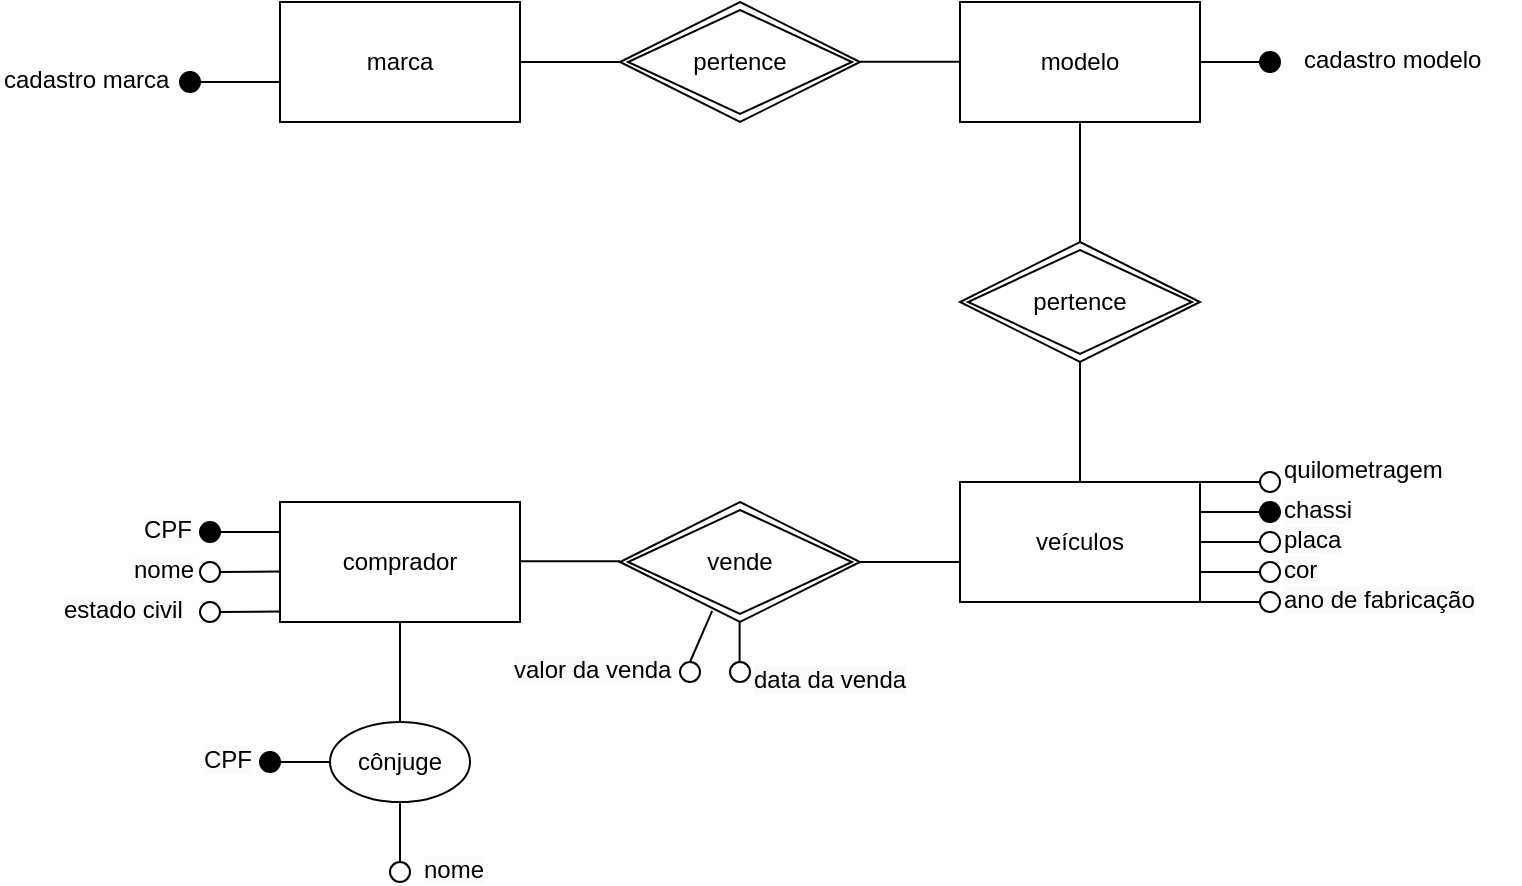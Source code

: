 <mxfile version="21.2.1" type="github" pages="3">
  <diagram name="exercício 1" id="PbUHw5uf5hIeHMgpwFgf">
    <mxGraphModel dx="1009" dy="573" grid="1" gridSize="10" guides="1" tooltips="1" connect="1" arrows="1" fold="1" page="1" pageScale="1" pageWidth="827" pageHeight="1169" math="0" shadow="0">
      <root>
        <mxCell id="0" />
        <mxCell id="1" parent="0" />
        <mxCell id="KCNv2LSort8fkqwQyA7e-2" value="marca" style="rounded=0;whiteSpace=wrap;html=1;" parent="1" vertex="1">
          <mxGeometry x="200" y="40" width="120" height="60" as="geometry" />
        </mxCell>
        <mxCell id="KCNv2LSort8fkqwQyA7e-5" value="" style="endArrow=none;html=1;rounded=0;" parent="1" edge="1">
          <mxGeometry width="50" height="50" relative="1" as="geometry">
            <mxPoint x="320" y="70" as="sourcePoint" />
            <mxPoint x="370" y="70" as="targetPoint" />
            <Array as="points" />
          </mxGeometry>
        </mxCell>
        <mxCell id="KCNv2LSort8fkqwQyA7e-6" value="pertence" style="shape=rhombus;double=1;perimeter=rhombusPerimeter;whiteSpace=wrap;html=1;align=center;" parent="1" vertex="1">
          <mxGeometry x="370" y="40" width="120" height="60" as="geometry" />
        </mxCell>
        <mxCell id="KCNv2LSort8fkqwQyA7e-7" value="" style="endArrow=none;html=1;rounded=0;" parent="1" edge="1">
          <mxGeometry width="50" height="50" relative="1" as="geometry">
            <mxPoint x="490" y="69.83" as="sourcePoint" />
            <mxPoint x="540" y="69.83" as="targetPoint" />
            <Array as="points" />
          </mxGeometry>
        </mxCell>
        <mxCell id="KCNv2LSort8fkqwQyA7e-8" value="modelo" style="rounded=0;whiteSpace=wrap;html=1;" parent="1" vertex="1">
          <mxGeometry x="540" y="40" width="120" height="60" as="geometry" />
        </mxCell>
        <mxCell id="KCNv2LSort8fkqwQyA7e-9" value="" style="endArrow=none;html=1;rounded=0;entryX=0.5;entryY=1;entryDx=0;entryDy=0;" parent="1" target="KCNv2LSort8fkqwQyA7e-8" edge="1">
          <mxGeometry width="50" height="50" relative="1" as="geometry">
            <mxPoint x="600" y="160" as="sourcePoint" />
            <mxPoint x="470" y="110" as="targetPoint" />
            <Array as="points" />
          </mxGeometry>
        </mxCell>
        <mxCell id="KCNv2LSort8fkqwQyA7e-13" value="veículos" style="rounded=0;whiteSpace=wrap;html=1;" parent="1" vertex="1">
          <mxGeometry x="540" y="280" width="120" height="60" as="geometry" />
        </mxCell>
        <mxCell id="KCNv2LSort8fkqwQyA7e-14" value="pertence" style="shape=rhombus;double=1;perimeter=rhombusPerimeter;whiteSpace=wrap;html=1;align=center;" parent="1" vertex="1">
          <mxGeometry x="540" y="160" width="120" height="60" as="geometry" />
        </mxCell>
        <mxCell id="KCNv2LSort8fkqwQyA7e-15" value="" style="endArrow=none;html=1;rounded=0;exitX=0.5;exitY=1;exitDx=0;exitDy=0;" parent="1" source="KCNv2LSort8fkqwQyA7e-14" edge="1">
          <mxGeometry width="50" height="50" relative="1" as="geometry">
            <mxPoint x="605" y="270" as="sourcePoint" />
            <mxPoint x="600" y="280" as="targetPoint" />
            <Array as="points">
              <mxPoint x="600" y="240" />
            </Array>
          </mxGeometry>
        </mxCell>
        <mxCell id="KCNv2LSort8fkqwQyA7e-16" value="quilometragem" style="text;whiteSpace=wrap;html=1;" parent="1" vertex="1">
          <mxGeometry x="700" y="260" width="86" height="20" as="geometry" />
        </mxCell>
        <mxCell id="KCNv2LSort8fkqwQyA7e-18" value="" style="endArrow=none;html=1;rounded=0;entryX=1;entryY=0.5;entryDx=0;entryDy=0;exitX=0;exitY=0.5;exitDx=0;exitDy=0;" parent="1" source="KCNv2LSort8fkqwQyA7e-20" target="KCNv2LSort8fkqwQyA7e-13" edge="1">
          <mxGeometry width="50" height="50" relative="1" as="geometry">
            <mxPoint x="690" y="320" as="sourcePoint" />
            <mxPoint x="700" y="350" as="targetPoint" />
            <Array as="points">
              <mxPoint x="680" y="310" />
            </Array>
          </mxGeometry>
        </mxCell>
        <mxCell id="KCNv2LSort8fkqwQyA7e-20" value="" style="ellipse;whiteSpace=wrap;html=1;aspect=fixed;" parent="1" vertex="1">
          <mxGeometry x="690" y="305" width="10" height="10" as="geometry" />
        </mxCell>
        <mxCell id="KCNv2LSort8fkqwQyA7e-21" value="" style="ellipse;whiteSpace=wrap;html=1;aspect=fixed;" parent="1" vertex="1">
          <mxGeometry x="690" y="320" width="10" height="10" as="geometry" />
        </mxCell>
        <mxCell id="KCNv2LSort8fkqwQyA7e-22" value="" style="endArrow=none;html=1;rounded=0;entryX=1;entryY=0.75;entryDx=0;entryDy=0;exitX=0;exitY=0.5;exitDx=0;exitDy=0;" parent="1" source="KCNv2LSort8fkqwQyA7e-21" target="KCNv2LSort8fkqwQyA7e-13" edge="1">
          <mxGeometry width="50" height="50" relative="1" as="geometry">
            <mxPoint x="700" y="325" as="sourcePoint" />
            <mxPoint x="670" y="320" as="targetPoint" />
            <Array as="points">
              <mxPoint x="690" y="325" />
              <mxPoint x="680" y="325" />
            </Array>
          </mxGeometry>
        </mxCell>
        <mxCell id="KCNv2LSort8fkqwQyA7e-23" value="" style="ellipse;whiteSpace=wrap;html=1;aspect=fixed;labelBackgroundColor=#000000;fillColor=#000000;" parent="1" vertex="1">
          <mxGeometry x="690" y="290" width="10" height="10" as="geometry" />
        </mxCell>
        <mxCell id="KCNv2LSort8fkqwQyA7e-24" value="" style="endArrow=none;html=1;rounded=0;entryX=1;entryY=0.75;entryDx=0;entryDy=0;exitX=0;exitY=0.5;exitDx=0;exitDy=0;" parent="1" source="KCNv2LSort8fkqwQyA7e-23" edge="1">
          <mxGeometry width="50" height="50" relative="1" as="geometry">
            <mxPoint x="700" y="295" as="sourcePoint" />
            <mxPoint x="660" y="295" as="targetPoint" />
            <Array as="points">
              <mxPoint x="690" y="295" />
              <mxPoint x="680" y="295" />
            </Array>
          </mxGeometry>
        </mxCell>
        <mxCell id="KCNv2LSort8fkqwQyA7e-25" value="&lt;span style=&quot;color: rgb(0, 0, 0); font-family: Helvetica; font-size: 12px; font-style: normal; font-variant-ligatures: normal; font-variant-caps: normal; font-weight: 400; letter-spacing: normal; orphans: 2; text-align: left; text-indent: 0px; text-transform: none; widows: 2; word-spacing: 0px; -webkit-text-stroke-width: 0px; background-color: rgb(251, 251, 251); text-decoration-thickness: initial; text-decoration-style: initial; text-decoration-color: initial; float: none; display: inline !important;&quot;&gt;chassi&lt;/span&gt;" style="text;whiteSpace=wrap;html=1;" parent="1" vertex="1">
          <mxGeometry x="700" y="280" width="40" height="20" as="geometry" />
        </mxCell>
        <mxCell id="KCNv2LSort8fkqwQyA7e-26" value="&lt;span style=&quot;color: rgb(0, 0, 0); font-family: Helvetica; font-size: 12px; font-style: normal; font-variant-ligatures: normal; font-variant-caps: normal; font-weight: 400; letter-spacing: normal; orphans: 2; text-align: left; text-indent: 0px; text-transform: none; widows: 2; word-spacing: 0px; -webkit-text-stroke-width: 0px; background-color: rgb(251, 251, 251); text-decoration-thickness: initial; text-decoration-style: initial; text-decoration-color: initial; float: none; display: inline !important;&quot;&gt;placa&lt;/span&gt;" style="text;whiteSpace=wrap;html=1;" parent="1" vertex="1">
          <mxGeometry x="700" y="295" width="30" height="25" as="geometry" />
        </mxCell>
        <mxCell id="KCNv2LSort8fkqwQyA7e-27" value="&lt;span style=&quot;color: rgb(0, 0, 0); font-family: Helvetica; font-size: 12px; font-style: normal; font-variant-ligatures: normal; font-variant-caps: normal; font-weight: 400; letter-spacing: normal; orphans: 2; text-align: left; text-indent: 0px; text-transform: none; widows: 2; word-spacing: 0px; -webkit-text-stroke-width: 0px; background-color: rgb(251, 251, 251); text-decoration-thickness: initial; text-decoration-style: initial; text-decoration-color: initial; float: none; display: inline !important;&quot;&gt;cor&lt;/span&gt;" style="text;whiteSpace=wrap;html=1;" parent="1" vertex="1">
          <mxGeometry x="700" y="310" width="20" height="20" as="geometry" />
        </mxCell>
        <mxCell id="KCNv2LSort8fkqwQyA7e-28" value="&lt;span style=&quot;color: rgb(0, 0, 0); font-family: Helvetica; font-size: 12px; font-style: normal; font-variant-ligatures: normal; font-variant-caps: normal; font-weight: 400; letter-spacing: normal; orphans: 2; text-align: left; text-indent: 0px; text-transform: none; widows: 2; word-spacing: 0px; -webkit-text-stroke-width: 0px; background-color: rgb(251, 251, 251); text-decoration-thickness: initial; text-decoration-style: initial; text-decoration-color: initial; float: none; display: inline !important;&quot;&gt;ano de fabricação&lt;/span&gt;" style="text;whiteSpace=wrap;html=1;" parent="1" vertex="1">
          <mxGeometry x="700" y="325" width="100" height="20" as="geometry" />
        </mxCell>
        <mxCell id="KCNv2LSort8fkqwQyA7e-29" value="" style="ellipse;whiteSpace=wrap;html=1;aspect=fixed;" parent="1" vertex="1">
          <mxGeometry x="690" y="335" width="10" height="10" as="geometry" />
        </mxCell>
        <mxCell id="KCNv2LSort8fkqwQyA7e-30" value="" style="endArrow=none;html=1;rounded=0;entryX=1;entryY=0.75;entryDx=0;entryDy=0;exitX=0;exitY=0.5;exitDx=0;exitDy=0;" parent="1" source="KCNv2LSort8fkqwQyA7e-29" edge="1">
          <mxGeometry width="50" height="50" relative="1" as="geometry">
            <mxPoint x="700" y="340" as="sourcePoint" />
            <mxPoint x="660" y="340" as="targetPoint" />
            <Array as="points">
              <mxPoint x="690" y="340" />
              <mxPoint x="680" y="340" />
            </Array>
          </mxGeometry>
        </mxCell>
        <mxCell id="KCNv2LSort8fkqwQyA7e-56" value="" style="endArrow=none;html=1;rounded=0;exitX=1;exitY=0;exitDx=0;exitDy=0;" parent="1" source="KCNv2LSort8fkqwQyA7e-13" target="KCNv2LSort8fkqwQyA7e-55" edge="1">
          <mxGeometry width="50" height="50" relative="1" as="geometry">
            <mxPoint x="660" y="280" as="sourcePoint" />
            <mxPoint x="690" y="280" as="targetPoint" />
            <Array as="points" />
          </mxGeometry>
        </mxCell>
        <mxCell id="KCNv2LSort8fkqwQyA7e-55" value="" style="ellipse;whiteSpace=wrap;html=1;aspect=fixed;" parent="1" vertex="1">
          <mxGeometry x="690" y="275" width="10" height="10" as="geometry" />
        </mxCell>
        <mxCell id="KCNv2LSort8fkqwQyA7e-57" value="vende" style="shape=rhombus;double=1;perimeter=rhombusPerimeter;whiteSpace=wrap;html=1;align=center;" parent="1" vertex="1">
          <mxGeometry x="370" y="290" width="120" height="60" as="geometry" />
        </mxCell>
        <mxCell id="KCNv2LSort8fkqwQyA7e-59" value="" style="endArrow=none;html=1;rounded=0;" parent="1" edge="1">
          <mxGeometry width="50" height="50" relative="1" as="geometry">
            <mxPoint x="490" y="320" as="sourcePoint" />
            <mxPoint x="540" y="320" as="targetPoint" />
            <Array as="points" />
          </mxGeometry>
        </mxCell>
        <mxCell id="KCNv2LSort8fkqwQyA7e-61" value="" style="endArrow=none;html=1;rounded=0;" parent="1" edge="1">
          <mxGeometry width="50" height="50" relative="1" as="geometry">
            <mxPoint x="320" y="319.62" as="sourcePoint" />
            <mxPoint x="370" y="319.62" as="targetPoint" />
            <Array as="points" />
          </mxGeometry>
        </mxCell>
        <mxCell id="KCNv2LSort8fkqwQyA7e-63" value="comprador" style="rounded=0;whiteSpace=wrap;html=1;" parent="1" vertex="1">
          <mxGeometry x="200" y="290" width="120" height="60" as="geometry" />
        </mxCell>
        <mxCell id="KCNv2LSort8fkqwQyA7e-68" value="" style="ellipse;whiteSpace=wrap;html=1;aspect=fixed;labelBackgroundColor=#000000;fillColor=#000000;" parent="1" vertex="1">
          <mxGeometry x="690" y="65" width="10" height="10" as="geometry" />
        </mxCell>
        <mxCell id="KCNv2LSort8fkqwQyA7e-69" value="" style="endArrow=none;html=1;rounded=0;entryX=1;entryY=0.75;entryDx=0;entryDy=0;exitX=0;exitY=0.5;exitDx=0;exitDy=0;" parent="1" source="KCNv2LSort8fkqwQyA7e-68" edge="1">
          <mxGeometry width="50" height="50" relative="1" as="geometry">
            <mxPoint x="700" y="70" as="sourcePoint" />
            <mxPoint x="660" y="70" as="targetPoint" />
            <Array as="points">
              <mxPoint x="690" y="70" />
              <mxPoint x="680" y="70" />
            </Array>
          </mxGeometry>
        </mxCell>
        <mxCell id="KCNv2LSort8fkqwQyA7e-70" value="" style="ellipse;whiteSpace=wrap;html=1;aspect=fixed;labelBackgroundColor=#000000;fillColor=#000000;" parent="1" vertex="1">
          <mxGeometry x="150" y="75" width="10" height="10" as="geometry" />
        </mxCell>
        <mxCell id="KCNv2LSort8fkqwQyA7e-71" value="" style="endArrow=none;html=1;rounded=0;" parent="1" edge="1">
          <mxGeometry width="50" height="50" relative="1" as="geometry">
            <mxPoint x="180" y="80" as="sourcePoint" />
            <mxPoint x="160" y="80" as="targetPoint" />
            <Array as="points">
              <mxPoint x="180" y="80" />
              <mxPoint x="200" y="80" />
            </Array>
          </mxGeometry>
        </mxCell>
        <mxCell id="KCNv2LSort8fkqwQyA7e-72" value="cadastro marca" style="text;whiteSpace=wrap;html=1;" parent="1" vertex="1">
          <mxGeometry x="60" y="65" width="110" height="40" as="geometry" />
        </mxCell>
        <mxCell id="KCNv2LSort8fkqwQyA7e-76" value="cadastro modelo" style="text;whiteSpace=wrap;html=1;" parent="1" vertex="1">
          <mxGeometry x="710" y="55" width="110" height="20" as="geometry" />
        </mxCell>
        <mxCell id="KCNv2LSort8fkqwQyA7e-79" value="" style="endArrow=none;html=1;rounded=0;" parent="1" edge="1">
          <mxGeometry width="50" height="50" relative="1" as="geometry">
            <mxPoint x="429.8" y="380" as="sourcePoint" />
            <mxPoint x="429.8" y="350" as="targetPoint" />
          </mxGeometry>
        </mxCell>
        <mxCell id="KCNv2LSort8fkqwQyA7e-80" value="" style="ellipse;whiteSpace=wrap;html=1;aspect=fixed;" parent="1" vertex="1">
          <mxGeometry x="425" y="370" width="10" height="10" as="geometry" />
        </mxCell>
        <mxCell id="KCNv2LSort8fkqwQyA7e-81" value="&lt;span style=&quot;color: rgb(0, 0, 0); font-family: Helvetica; font-size: 12px; font-style: normal; font-variant-ligatures: normal; font-variant-caps: normal; font-weight: 400; letter-spacing: normal; orphans: 2; text-align: left; text-indent: 0px; text-transform: none; widows: 2; word-spacing: 0px; -webkit-text-stroke-width: 0px; background-color: rgb(251, 251, 251); text-decoration-thickness: initial; text-decoration-style: initial; text-decoration-color: initial; float: none; display: inline !important;&quot;&gt;data da&amp;nbsp;&lt;/span&gt;&lt;span style=&quot;color: rgb(0, 0, 0); font-family: Helvetica; font-size: 12px; font-style: normal; font-variant-ligatures: normal; font-variant-caps: normal; font-weight: 400; letter-spacing: normal; orphans: 2; text-align: left; text-indent: 0px; text-transform: none; widows: 2; word-spacing: 0px; -webkit-text-stroke-width: 0px; background-color: rgb(251, 251, 251); text-decoration-thickness: initial; text-decoration-style: initial; text-decoration-color: initial; float: none; display: inline !important;&quot;&gt;venda&lt;/span&gt;" style="text;whiteSpace=wrap;html=1;" parent="1" vertex="1">
          <mxGeometry x="435" y="365" width="100" height="20" as="geometry" />
        </mxCell>
        <mxCell id="KCNv2LSort8fkqwQyA7e-85" value="&lt;span style=&quot;color: rgb(0, 0, 0); font-family: Helvetica; font-size: 12px; font-style: normal; font-variant-ligatures: normal; font-variant-caps: normal; font-weight: 400; letter-spacing: normal; orphans: 2; text-align: left; text-indent: 0px; text-transform: none; widows: 2; word-spacing: 0px; -webkit-text-stroke-width: 0px; background-color: rgb(251, 251, 251); text-decoration-thickness: initial; text-decoration-style: initial; text-decoration-color: initial; float: none; display: inline !important;&quot;&gt;valor da venda&lt;/span&gt;" style="text;whiteSpace=wrap;html=1;" parent="1" vertex="1">
          <mxGeometry x="315" y="360" width="110" height="25" as="geometry" />
        </mxCell>
        <mxCell id="KCNv2LSort8fkqwQyA7e-87" value="" style="ellipse;whiteSpace=wrap;html=1;aspect=fixed;" parent="1" vertex="1">
          <mxGeometry x="400" y="370" width="10" height="10" as="geometry" />
        </mxCell>
        <mxCell id="KCNv2LSort8fkqwQyA7e-89" value="" style="endArrow=none;html=1;rounded=0;entryX=0.384;entryY=0.908;entryDx=0;entryDy=0;entryPerimeter=0;exitX=0.5;exitY=0;exitDx=0;exitDy=0;" parent="1" source="KCNv2LSort8fkqwQyA7e-87" target="KCNv2LSort8fkqwQyA7e-57" edge="1">
          <mxGeometry width="50" height="50" relative="1" as="geometry">
            <mxPoint x="439.8" y="390" as="sourcePoint" />
            <mxPoint x="439.8" y="360" as="targetPoint" />
            <Array as="points" />
          </mxGeometry>
        </mxCell>
        <mxCell id="KCNv2LSort8fkqwQyA7e-91" value="" style="endArrow=none;html=1;rounded=0;entryX=0;entryY=0.25;entryDx=0;entryDy=0;exitX=0;exitY=0.5;exitDx=0;exitDy=0;" parent="1" source="KCNv2LSort8fkqwQyA7e-92" target="KCNv2LSort8fkqwQyA7e-63" edge="1">
          <mxGeometry width="50" height="50" relative="1" as="geometry">
            <mxPoint x="180" y="315" as="sourcePoint" />
            <mxPoint x="150" y="305" as="targetPoint" />
            <Array as="points">
              <mxPoint x="170" y="305" />
            </Array>
          </mxGeometry>
        </mxCell>
        <mxCell id="KCNv2LSort8fkqwQyA7e-92" value="" style="ellipse;whiteSpace=wrap;html=1;aspect=fixed;fillColor=#000000;" parent="1" vertex="1">
          <mxGeometry x="160" y="300" width="10" height="10" as="geometry" />
        </mxCell>
        <mxCell id="KCNv2LSort8fkqwQyA7e-93" value="&lt;span style=&quot;color: rgb(0, 0, 0); font-family: Helvetica; font-size: 12px; font-style: normal; font-variant-ligatures: normal; font-variant-caps: normal; font-weight: 400; letter-spacing: normal; orphans: 2; text-align: left; text-indent: 0px; text-transform: none; widows: 2; word-spacing: 0px; -webkit-text-stroke-width: 0px; background-color: rgb(251, 251, 251); text-decoration-thickness: initial; text-decoration-style: initial; text-decoration-color: initial; float: none; display: inline !important;&quot;&gt;CPF&lt;/span&gt;" style="text;whiteSpace=wrap;html=1;" parent="1" vertex="1">
          <mxGeometry x="130" y="290" width="30" height="20" as="geometry" />
        </mxCell>
        <mxCell id="KCNv2LSort8fkqwQyA7e-94" value="" style="endArrow=none;html=1;rounded=0;entryX=0;entryY=0.25;entryDx=0;entryDy=0;" parent="1" edge="1">
          <mxGeometry width="50" height="50" relative="1" as="geometry">
            <mxPoint x="170" y="325" as="sourcePoint" />
            <mxPoint x="200" y="324.77" as="targetPoint" />
            <Array as="points">
              <mxPoint x="170" y="324.77" />
            </Array>
          </mxGeometry>
        </mxCell>
        <mxCell id="KCNv2LSort8fkqwQyA7e-95" value="" style="ellipse;whiteSpace=wrap;html=1;aspect=fixed;" parent="1" vertex="1">
          <mxGeometry x="160" y="320" width="10" height="10" as="geometry" />
        </mxCell>
        <mxCell id="KCNv2LSort8fkqwQyA7e-96" value="&lt;span style=&quot;color: rgb(0, 0, 0); font-family: Helvetica; font-size: 12px; font-style: normal; font-variant-ligatures: normal; font-variant-caps: normal; font-weight: 400; letter-spacing: normal; orphans: 2; text-align: left; text-indent: 0px; text-transform: none; widows: 2; word-spacing: 0px; -webkit-text-stroke-width: 0px; background-color: rgb(251, 251, 251); text-decoration-thickness: initial; text-decoration-style: initial; text-decoration-color: initial; float: none; display: inline !important;&quot;&gt;nome&lt;/span&gt;" style="text;whiteSpace=wrap;html=1;" parent="1" vertex="1">
          <mxGeometry x="125" y="310" width="35" height="20" as="geometry" />
        </mxCell>
        <mxCell id="KCNv2LSort8fkqwQyA7e-97" value="&lt;span style=&quot;color: rgb(0, 0, 0); font-family: Helvetica; font-size: 12px; font-style: normal; font-variant-ligatures: normal; font-variant-caps: normal; font-weight: 400; letter-spacing: normal; orphans: 2; text-align: left; text-indent: 0px; text-transform: none; widows: 2; word-spacing: 0px; -webkit-text-stroke-width: 0px; background-color: rgb(251, 251, 251); text-decoration-thickness: initial; text-decoration-style: initial; text-decoration-color: initial; float: none; display: inline !important;&quot;&gt;estado civil&lt;/span&gt;" style="text;whiteSpace=wrap;html=1;" parent="1" vertex="1">
          <mxGeometry x="90" y="330" width="70" height="20" as="geometry" />
        </mxCell>
        <mxCell id="KCNv2LSort8fkqwQyA7e-98" value="" style="endArrow=none;html=1;rounded=0;entryX=0;entryY=0.25;entryDx=0;entryDy=0;" parent="1" edge="1">
          <mxGeometry width="50" height="50" relative="1" as="geometry">
            <mxPoint x="170" y="345" as="sourcePoint" />
            <mxPoint x="200" y="344.77" as="targetPoint" />
            <Array as="points">
              <mxPoint x="170" y="344.77" />
            </Array>
          </mxGeometry>
        </mxCell>
        <mxCell id="KCNv2LSort8fkqwQyA7e-99" value="" style="ellipse;whiteSpace=wrap;html=1;aspect=fixed;" parent="1" vertex="1">
          <mxGeometry x="160" y="340" width="10" height="10" as="geometry" />
        </mxCell>
        <mxCell id="KCNv2LSort8fkqwQyA7e-100" value="cônjuge" style="ellipse;whiteSpace=wrap;html=1;" parent="1" vertex="1">
          <mxGeometry x="225" y="400" width="70" height="40" as="geometry" />
        </mxCell>
        <mxCell id="KCNv2LSort8fkqwQyA7e-101" value="" style="endArrow=none;html=1;rounded=0;exitX=0.5;exitY=0;exitDx=0;exitDy=0;entryX=0.5;entryY=1;entryDx=0;entryDy=0;" parent="1" source="KCNv2LSort8fkqwQyA7e-100" target="KCNv2LSort8fkqwQyA7e-63" edge="1">
          <mxGeometry width="50" height="50" relative="1" as="geometry">
            <mxPoint x="350" y="250" as="sourcePoint" />
            <mxPoint x="400" y="200" as="targetPoint" />
          </mxGeometry>
        </mxCell>
        <mxCell id="KCNv2LSort8fkqwQyA7e-102" value="" style="endArrow=none;html=1;rounded=0;entryX=0;entryY=0.5;entryDx=0;entryDy=0;exitX=0;exitY=0.5;exitDx=0;exitDy=0;" parent="1" source="KCNv2LSort8fkqwQyA7e-103" target="KCNv2LSort8fkqwQyA7e-100" edge="1">
          <mxGeometry width="50" height="50" relative="1" as="geometry">
            <mxPoint x="190" y="325" as="sourcePoint" />
            <mxPoint x="210" y="315" as="targetPoint" />
            <Array as="points" />
          </mxGeometry>
        </mxCell>
        <mxCell id="KCNv2LSort8fkqwQyA7e-103" value="" style="ellipse;whiteSpace=wrap;html=1;aspect=fixed;fillColor=#000000;" parent="1" vertex="1">
          <mxGeometry x="190" y="415" width="10" height="10" as="geometry" />
        </mxCell>
        <mxCell id="KCNv2LSort8fkqwQyA7e-105" value="&lt;span style=&quot;color: rgb(0, 0, 0); font-family: Helvetica; font-size: 12px; font-style: normal; font-variant-ligatures: normal; font-variant-caps: normal; font-weight: 400; letter-spacing: normal; orphans: 2; text-align: left; text-indent: 0px; text-transform: none; widows: 2; word-spacing: 0px; -webkit-text-stroke-width: 0px; background-color: rgb(251, 251, 251); text-decoration-thickness: initial; text-decoration-style: initial; text-decoration-color: initial; float: none; display: inline !important;&quot;&gt;CPF&lt;/span&gt;" style="text;whiteSpace=wrap;html=1;" parent="1" vertex="1">
          <mxGeometry x="160" y="405" width="30" height="20" as="geometry" />
        </mxCell>
        <mxCell id="KCNv2LSort8fkqwQyA7e-106" value="" style="ellipse;whiteSpace=wrap;html=1;aspect=fixed;" parent="1" vertex="1">
          <mxGeometry x="255" y="470" width="10" height="10" as="geometry" />
        </mxCell>
        <mxCell id="KCNv2LSort8fkqwQyA7e-107" value="" style="endArrow=none;html=1;rounded=0;entryX=0.5;entryY=1;entryDx=0;entryDy=0;exitX=0.5;exitY=0;exitDx=0;exitDy=0;" parent="1" source="KCNv2LSort8fkqwQyA7e-106" target="KCNv2LSort8fkqwQyA7e-100" edge="1">
          <mxGeometry width="50" height="50" relative="1" as="geometry">
            <mxPoint x="180" y="335" as="sourcePoint" />
            <mxPoint x="210" y="334.77" as="targetPoint" />
            <Array as="points" />
          </mxGeometry>
        </mxCell>
        <mxCell id="KCNv2LSort8fkqwQyA7e-108" value="&lt;span style=&quot;color: rgb(0, 0, 0); font-family: Helvetica; font-size: 12px; font-style: normal; font-variant-ligatures: normal; font-variant-caps: normal; font-weight: 400; letter-spacing: normal; orphans: 2; text-align: left; text-indent: 0px; text-transform: none; widows: 2; word-spacing: 0px; -webkit-text-stroke-width: 0px; background-color: rgb(251, 251, 251); text-decoration-thickness: initial; text-decoration-style: initial; text-decoration-color: initial; float: none; display: inline !important;&quot;&gt;nome&lt;/span&gt;" style="text;whiteSpace=wrap;html=1;" parent="1" vertex="1">
          <mxGeometry x="270" y="460" width="35" height="20" as="geometry" />
        </mxCell>
      </root>
    </mxGraphModel>
  </diagram>
  <diagram name="exercício 2" id="KHCtRHHf1l2k4oDlnoli">
    <mxGraphModel dx="1009" dy="573" grid="1" gridSize="10" guides="1" tooltips="1" connect="1" arrows="1" fold="1" page="1" pageScale="1" pageWidth="827" pageHeight="1169" math="0" shadow="0">
      <root>
        <mxCell id="OTCO0ICbQ22_cOyANtTK-0" />
        <mxCell id="OTCO0ICbQ22_cOyANtTK-1" parent="OTCO0ICbQ22_cOyANtTK-0" />
        <mxCell id="OTCO0ICbQ22_cOyANtTK-2" value="aluno" style="rounded=0;whiteSpace=wrap;html=1;" parent="OTCO0ICbQ22_cOyANtTK-1" vertex="1">
          <mxGeometry x="200" y="40" width="120" height="60" as="geometry" />
        </mxCell>
        <mxCell id="OTCO0ICbQ22_cOyANtTK-3" value="" style="endArrow=none;html=1;rounded=0;entryX=0;entryY=0.5;entryDx=0;entryDy=0;" parent="OTCO0ICbQ22_cOyANtTK-1" target="STbdWIsUGrlOVK0z8lOy-2" edge="1">
          <mxGeometry width="50" height="50" relative="1" as="geometry">
            <mxPoint x="320" y="70" as="sourcePoint" />
            <mxPoint x="370" y="70" as="targetPoint" />
            <Array as="points" />
          </mxGeometry>
        </mxCell>
        <mxCell id="OTCO0ICbQ22_cOyANtTK-5" value="" style="endArrow=none;html=1;rounded=0;exitX=1;exitY=0.5;exitDx=0;exitDy=0;" parent="OTCO0ICbQ22_cOyANtTK-1" source="STbdWIsUGrlOVK0z8lOy-2" edge="1">
          <mxGeometry width="50" height="50" relative="1" as="geometry">
            <mxPoint x="490" y="69.83" as="sourcePoint" />
            <mxPoint x="540" y="69.83" as="targetPoint" />
            <Array as="points" />
          </mxGeometry>
        </mxCell>
        <mxCell id="OTCO0ICbQ22_cOyANtTK-6" value="livros" style="rounded=0;whiteSpace=wrap;html=1;" parent="OTCO0ICbQ22_cOyANtTK-1" vertex="1">
          <mxGeometry x="540" y="40" width="120" height="60" as="geometry" />
        </mxCell>
        <mxCell id="OTCO0ICbQ22_cOyANtTK-7" value="" style="endArrow=none;html=1;rounded=0;entryX=0.5;entryY=1;entryDx=0;entryDy=0;" parent="OTCO0ICbQ22_cOyANtTK-1" target="OTCO0ICbQ22_cOyANtTK-6" edge="1">
          <mxGeometry width="50" height="50" relative="1" as="geometry">
            <mxPoint x="600" y="160" as="sourcePoint" />
            <mxPoint x="470" y="110" as="targetPoint" />
            <Array as="points" />
          </mxGeometry>
        </mxCell>
        <mxCell id="OTCO0ICbQ22_cOyANtTK-30" value="" style="ellipse;whiteSpace=wrap;html=1;aspect=fixed;labelBackgroundColor=#000000;fillColor=#000000;" parent="OTCO0ICbQ22_cOyANtTK-1" vertex="1">
          <mxGeometry x="690" y="65" width="10" height="10" as="geometry" />
        </mxCell>
        <mxCell id="OTCO0ICbQ22_cOyANtTK-31" value="" style="endArrow=none;html=1;rounded=0;entryX=1;entryY=0.75;entryDx=0;entryDy=0;exitX=0;exitY=0.5;exitDx=0;exitDy=0;" parent="OTCO0ICbQ22_cOyANtTK-1" source="OTCO0ICbQ22_cOyANtTK-30" edge="1">
          <mxGeometry width="50" height="50" relative="1" as="geometry">
            <mxPoint x="700" y="70" as="sourcePoint" />
            <mxPoint x="660" y="70" as="targetPoint" />
            <Array as="points">
              <mxPoint x="690" y="70" />
              <mxPoint x="680" y="70" />
            </Array>
          </mxGeometry>
        </mxCell>
        <mxCell id="OTCO0ICbQ22_cOyANtTK-32" value="" style="ellipse;whiteSpace=wrap;html=1;aspect=fixed;labelBackgroundColor=#000000;fillColor=#000000;" parent="OTCO0ICbQ22_cOyANtTK-1" vertex="1">
          <mxGeometry x="150" y="75" width="10" height="10" as="geometry" />
        </mxCell>
        <mxCell id="OTCO0ICbQ22_cOyANtTK-33" value="" style="endArrow=none;html=1;rounded=0;" parent="OTCO0ICbQ22_cOyANtTK-1" edge="1">
          <mxGeometry width="50" height="50" relative="1" as="geometry">
            <mxPoint x="180" y="80" as="sourcePoint" />
            <mxPoint x="160" y="80" as="targetPoint" />
            <Array as="points">
              <mxPoint x="180" y="80" />
              <mxPoint x="200" y="80" />
            </Array>
          </mxGeometry>
        </mxCell>
        <mxCell id="OTCO0ICbQ22_cOyANtTK-34" value="matrícula" style="text;whiteSpace=wrap;html=1;" parent="OTCO0ICbQ22_cOyANtTK-1" vertex="1">
          <mxGeometry x="90" y="65" width="50" height="25" as="geometry" />
        </mxCell>
        <mxCell id="OTCO0ICbQ22_cOyANtTK-35" value="ISBN" style="text;whiteSpace=wrap;html=1;" parent="OTCO0ICbQ22_cOyANtTK-1" vertex="1">
          <mxGeometry x="710" y="55" width="110" height="20" as="geometry" />
        </mxCell>
        <mxCell id="zRaQzTS013nZuDFAEHF5-6" value="caixas" style="rounded=0;whiteSpace=wrap;html=1;" parent="OTCO0ICbQ22_cOyANtTK-1" vertex="1">
          <mxGeometry x="540" y="280" width="120" height="60" as="geometry" />
        </mxCell>
        <mxCell id="zRaQzTS013nZuDFAEHF5-7" value="" style="endArrow=none;html=1;rounded=0;entryX=0.5;entryY=1;entryDx=0;entryDy=0;" parent="OTCO0ICbQ22_cOyANtTK-1" edge="1">
          <mxGeometry width="50" height="50" relative="1" as="geometry">
            <mxPoint x="599.66" y="280" as="sourcePoint" />
            <mxPoint x="599.66" y="220" as="targetPoint" />
            <Array as="points" />
          </mxGeometry>
        </mxCell>
        <mxCell id="STbdWIsUGrlOVK0z8lOy-2" value="disponibiliza" style="rhombus;whiteSpace=wrap;html=1;" parent="OTCO0ICbQ22_cOyANtTK-1" vertex="1">
          <mxGeometry x="390" y="30" width="80" height="80" as="geometry" />
        </mxCell>
        <mxCell id="STbdWIsUGrlOVK0z8lOy-3" value="separa" style="rhombus;whiteSpace=wrap;html=1;" parent="OTCO0ICbQ22_cOyANtTK-1" vertex="1">
          <mxGeometry x="560" y="150" width="80" height="80" as="geometry" />
        </mxCell>
        <mxCell id="dq8eWDNJpdIL6oCMlbcv-0" value="" style="ellipse;whiteSpace=wrap;html=1;aspect=fixed;labelBackgroundColor=#000000;fillColor=#FFFFFF;" parent="OTCO0ICbQ22_cOyANtTK-1" vertex="1">
          <mxGeometry x="690" y="274" width="10" height="10" as="geometry" />
        </mxCell>
        <mxCell id="dq8eWDNJpdIL6oCMlbcv-1" value="" style="endArrow=none;html=1;rounded=0;entryX=1;entryY=0;entryDx=0;entryDy=0;exitX=0;exitY=0.5;exitDx=0;exitDy=0;" parent="OTCO0ICbQ22_cOyANtTK-1" source="dq8eWDNJpdIL6oCMlbcv-0" target="zRaQzTS013nZuDFAEHF5-6" edge="1">
          <mxGeometry width="50" height="50" relative="1" as="geometry">
            <mxPoint x="700" y="275" as="sourcePoint" />
            <mxPoint x="660" y="275" as="targetPoint" />
            <Array as="points">
              <mxPoint x="690" y="280" />
            </Array>
          </mxGeometry>
        </mxCell>
        <mxCell id="vzJi0AAaJEzHNcyEOKmL-0" value="área" style="text;whiteSpace=wrap;html=1;" parent="OTCO0ICbQ22_cOyANtTK-1" vertex="1">
          <mxGeometry x="700" y="264" width="40" height="20" as="geometry" />
        </mxCell>
        <mxCell id="vzJi0AAaJEzHNcyEOKmL-1" value="" style="ellipse;whiteSpace=wrap;html=1;aspect=fixed;labelBackgroundColor=#000000;fillColor=#000000;" parent="OTCO0ICbQ22_cOyANtTK-1" vertex="1">
          <mxGeometry x="690" y="300" width="10" height="10" as="geometry" />
        </mxCell>
        <mxCell id="vzJi0AAaJEzHNcyEOKmL-2" value="" style="endArrow=none;html=1;rounded=0;entryX=1;entryY=0;entryDx=0;entryDy=0;exitX=0;exitY=0.5;exitDx=0;exitDy=0;" parent="OTCO0ICbQ22_cOyANtTK-1" source="vzJi0AAaJEzHNcyEOKmL-1" edge="1">
          <mxGeometry width="50" height="50" relative="1" as="geometry">
            <mxPoint x="700" y="301" as="sourcePoint" />
            <mxPoint x="660" y="306" as="targetPoint" />
            <Array as="points">
              <mxPoint x="690" y="306" />
            </Array>
          </mxGeometry>
        </mxCell>
        <mxCell id="vzJi0AAaJEzHNcyEOKmL-3" value="cadastro de áreas" style="text;whiteSpace=wrap;html=1;" parent="OTCO0ICbQ22_cOyANtTK-1" vertex="1">
          <mxGeometry x="700" y="290" width="110" height="20" as="geometry" />
        </mxCell>
        <mxCell id="vzJi0AAaJEzHNcyEOKmL-7" value="" style="ellipse;whiteSpace=wrap;html=1;aspect=fixed;labelBackgroundColor=#000000;fillColor=#FFFFFF;" parent="OTCO0ICbQ22_cOyANtTK-1" vertex="1">
          <mxGeometry x="150" y="60" width="10" height="10" as="geometry" />
        </mxCell>
        <mxCell id="vzJi0AAaJEzHNcyEOKmL-8" value="" style="endArrow=none;html=1;rounded=0;" parent="OTCO0ICbQ22_cOyANtTK-1" edge="1">
          <mxGeometry width="50" height="50" relative="1" as="geometry">
            <mxPoint x="180" y="65" as="sourcePoint" />
            <mxPoint x="160" y="65" as="targetPoint" />
            <Array as="points">
              <mxPoint x="180" y="65" />
              <mxPoint x="200" y="65" />
            </Array>
          </mxGeometry>
        </mxCell>
        <mxCell id="vzJi0AAaJEzHNcyEOKmL-9" value="&lt;span style=&quot;color: rgb(0, 0, 0); font-family: Helvetica; font-size: 12px; font-style: normal; font-variant-ligatures: normal; font-variant-caps: normal; font-weight: 400; letter-spacing: normal; orphans: 2; text-align: left; text-indent: 0px; text-transform: none; widows: 2; word-spacing: 0px; -webkit-text-stroke-width: 0px; background-color: rgb(251, 251, 251); text-decoration-thickness: initial; text-decoration-style: initial; text-decoration-color: initial; float: none; display: inline !important;&quot;&gt;nome&lt;/span&gt;" style="text;whiteSpace=wrap;html=1;" parent="OTCO0ICbQ22_cOyANtTK-1" vertex="1">
          <mxGeometry x="110" y="50" width="40" height="20" as="geometry" />
        </mxCell>
        <mxCell id="vzJi0AAaJEzHNcyEOKmL-11" value="" style="endArrow=none;html=1;rounded=0;" parent="OTCO0ICbQ22_cOyANtTK-1" edge="1">
          <mxGeometry width="50" height="50" relative="1" as="geometry">
            <mxPoint x="200" y="85" as="sourcePoint" />
            <mxPoint x="160" y="50" as="targetPoint" />
            <Array as="points">
              <mxPoint x="200" y="85" />
              <mxPoint x="200" y="50" />
            </Array>
          </mxGeometry>
        </mxCell>
        <mxCell id="vzJi0AAaJEzHNcyEOKmL-12" value="" style="ellipse;whiteSpace=wrap;html=1;aspect=fixed;labelBackgroundColor=#000000;fillColor=#FFFFFF;" parent="OTCO0ICbQ22_cOyANtTK-1" vertex="1">
          <mxGeometry x="150" y="45" width="10" height="10" as="geometry" />
        </mxCell>
        <mxCell id="vzJi0AAaJEzHNcyEOKmL-13" value="&lt;span style=&quot;color: rgb(0, 0, 0); font-family: Helvetica; font-size: 12px; font-style: normal; font-variant-ligatures: normal; font-variant-caps: normal; font-weight: 400; letter-spacing: normal; orphans: 2; text-align: left; text-indent: 0px; text-transform: none; widows: 2; word-spacing: 0px; -webkit-text-stroke-width: 0px; background-color: rgb(251, 251, 251); text-decoration-thickness: initial; text-decoration-style: initial; text-decoration-color: initial; float: none; display: inline !important;&quot;&gt;telefone&lt;/span&gt;" style="text;whiteSpace=wrap;html=1;" parent="OTCO0ICbQ22_cOyANtTK-1" vertex="1">
          <mxGeometry x="100" y="35" width="50" height="20" as="geometry" />
        </mxCell>
        <mxCell id="vzJi0AAaJEzHNcyEOKmL-15" value="" style="ellipse;whiteSpace=wrap;html=1;aspect=fixed;labelBackgroundColor=#000000;fillColor=#FFFFFF;" parent="OTCO0ICbQ22_cOyANtTK-1" vertex="1">
          <mxGeometry x="150" y="90" width="10" height="10" as="geometry" />
        </mxCell>
        <mxCell id="vzJi0AAaJEzHNcyEOKmL-16" value="" style="endArrow=none;html=1;rounded=0;entryX=1;entryY=0.5;entryDx=0;entryDy=0;exitX=-0.004;exitY=0.919;exitDx=0;exitDy=0;exitPerimeter=0;" parent="OTCO0ICbQ22_cOyANtTK-1" source="OTCO0ICbQ22_cOyANtTK-2" target="vzJi0AAaJEzHNcyEOKmL-15" edge="1">
          <mxGeometry width="50" height="50" relative="1" as="geometry">
            <mxPoint x="190" y="90" as="sourcePoint" />
            <mxPoint x="170" y="90" as="targetPoint" />
            <Array as="points">
              <mxPoint x="200" y="95" />
            </Array>
          </mxGeometry>
        </mxCell>
        <mxCell id="vzJi0AAaJEzHNcyEOKmL-17" value="&lt;span style=&quot;color: rgb(0, 0, 0); font-family: Helvetica; font-size: 12px; font-style: normal; font-variant-ligatures: normal; font-variant-caps: normal; font-weight: 400; letter-spacing: normal; orphans: 2; text-align: left; text-indent: 0px; text-transform: none; widows: 2; word-spacing: 0px; -webkit-text-stroke-width: 0px; background-color: rgb(251, 251, 251); text-decoration-thickness: initial; text-decoration-style: initial; text-decoration-color: initial; float: none; display: inline !important;&quot;&gt;turma&lt;/span&gt;" style="text;whiteSpace=wrap;html=1;" parent="OTCO0ICbQ22_cOyANtTK-1" vertex="1">
          <mxGeometry x="110" y="80" width="40" height="20" as="geometry" />
        </mxCell>
        <mxCell id="Vvbtk3p8-oiXsM4-88iN-0" value="" style="endArrow=none;html=1;rounded=0;" parent="OTCO0ICbQ22_cOyANtTK-1" edge="1">
          <mxGeometry width="50" height="50" relative="1" as="geometry">
            <mxPoint x="454.8" y="115" as="sourcePoint" />
            <mxPoint x="454.8" y="85" as="targetPoint" />
          </mxGeometry>
        </mxCell>
        <mxCell id="Vvbtk3p8-oiXsM4-88iN-1" value="" style="ellipse;whiteSpace=wrap;html=1;aspect=fixed;" parent="OTCO0ICbQ22_cOyANtTK-1" vertex="1">
          <mxGeometry x="450" y="105" width="10" height="10" as="geometry" />
        </mxCell>
        <mxCell id="Vvbtk3p8-oiXsM4-88iN-2" value="&lt;span style=&quot;color: rgb(0, 0, 0); font-family: Helvetica; font-size: 12px; font-style: normal; font-variant-ligatures: normal; font-variant-caps: normal; font-weight: 400; letter-spacing: normal; orphans: 2; text-align: left; text-indent: 0px; text-transform: none; widows: 2; word-spacing: 0px; -webkit-text-stroke-width: 0px; background-color: rgb(251, 251, 251); text-decoration-thickness: initial; text-decoration-style: initial; text-decoration-color: initial; float: none; display: inline !important;&quot;&gt;data do&lt;/span&gt;&lt;br style=&quot;border-color: var(--border-color); color: rgb(0, 0, 0); font-family: Helvetica; font-size: 12px; font-style: normal; font-variant-ligatures: normal; font-variant-caps: normal; font-weight: 400; letter-spacing: normal; orphans: 2; text-align: left; text-indent: 0px; text-transform: none; widows: 2; word-spacing: 0px; -webkit-text-stroke-width: 0px; background-color: rgb(251, 251, 251); text-decoration-thickness: initial; text-decoration-style: initial; text-decoration-color: initial;&quot;&gt;&lt;span style=&quot;color: rgb(0, 0, 0); font-family: Helvetica; font-size: 12px; font-style: normal; font-variant-ligatures: normal; font-variant-caps: normal; font-weight: 400; letter-spacing: normal; orphans: 2; text-align: left; text-indent: 0px; text-transform: none; widows: 2; word-spacing: 0px; -webkit-text-stroke-width: 0px; background-color: rgb(251, 251, 251); text-decoration-thickness: initial; text-decoration-style: initial; text-decoration-color: initial; float: none; display: inline !important;&quot;&gt;empréstimo&lt;/span&gt;" style="text;whiteSpace=wrap;html=1;" parent="OTCO0ICbQ22_cOyANtTK-1" vertex="1">
          <mxGeometry x="450" y="110" width="70" height="40" as="geometry" />
        </mxCell>
        <mxCell id="Vvbtk3p8-oiXsM4-88iN-5" value="" style="endArrow=none;html=1;rounded=0;" parent="OTCO0ICbQ22_cOyANtTK-1" edge="1">
          <mxGeometry width="50" height="50" relative="1" as="geometry">
            <mxPoint x="404.8" y="115" as="sourcePoint" />
            <mxPoint x="404.8" y="85" as="targetPoint" />
          </mxGeometry>
        </mxCell>
        <mxCell id="Vvbtk3p8-oiXsM4-88iN-6" value="" style="ellipse;whiteSpace=wrap;html=1;aspect=fixed;" parent="OTCO0ICbQ22_cOyANtTK-1" vertex="1">
          <mxGeometry x="400" y="105" width="10" height="10" as="geometry" />
        </mxCell>
        <mxCell id="Vvbtk3p8-oiXsM4-88iN-7" value="&lt;span style=&quot;color: rgb(0, 0, 0); font-family: Helvetica; font-size: 12px; font-style: normal; font-variant-ligatures: normal; font-variant-caps: normal; font-weight: 400; letter-spacing: normal; orphans: 2; text-align: left; text-indent: 0px; text-transform: none; widows: 2; word-spacing: 0px; -webkit-text-stroke-width: 0px; background-color: rgb(251, 251, 251); text-decoration-thickness: initial; text-decoration-style: initial; text-decoration-color: initial; float: none; display: inline !important;&quot;&gt;data da devolução&lt;/span&gt;" style="text;whiteSpace=wrap;html=1;" parent="OTCO0ICbQ22_cOyANtTK-1" vertex="1">
          <mxGeometry x="364" y="110" width="100" height="40" as="geometry" />
        </mxCell>
        <mxCell id="Vvbtk3p8-oiXsM4-88iN-8" value="" style="ellipse;whiteSpace=wrap;html=1;aspect=fixed;labelBackgroundColor=#000000;fillColor=#FFFFFF;" parent="OTCO0ICbQ22_cOyANtTK-1" vertex="1">
          <mxGeometry x="690" y="80" width="10" height="10" as="geometry" />
        </mxCell>
        <mxCell id="Vvbtk3p8-oiXsM4-88iN-9" value="" style="endArrow=none;html=1;rounded=0;entryX=1;entryY=0;entryDx=0;entryDy=0;exitX=0;exitY=1;exitDx=0;exitDy=0;" parent="OTCO0ICbQ22_cOyANtTK-1" source="Vvbtk3p8-oiXsM4-88iN-8" edge="1">
          <mxGeometry width="50" height="50" relative="1" as="geometry">
            <mxPoint x="700" y="81" as="sourcePoint" />
            <mxPoint x="660" y="86" as="targetPoint" />
            <Array as="points">
              <mxPoint x="690" y="86" />
            </Array>
          </mxGeometry>
        </mxCell>
        <mxCell id="Vvbtk3p8-oiXsM4-88iN-11" value="&lt;span style=&quot;color: rgb(0, 0, 0); font-family: Helvetica; font-size: 12px; font-style: normal; font-variant-ligatures: normal; font-variant-caps: normal; font-weight: 400; letter-spacing: normal; orphans: 2; text-align: left; text-indent: 0px; text-transform: none; widows: 2; word-spacing: 0px; -webkit-text-stroke-width: 0px; background-color: rgb(251, 251, 251); text-decoration-thickness: initial; text-decoration-style: initial; text-decoration-color: initial; float: none; display: inline !important;&quot;&gt;nome do livro&lt;/span&gt;" style="text;whiteSpace=wrap;html=1;" parent="OTCO0ICbQ22_cOyANtTK-1" vertex="1">
          <mxGeometry x="710" y="72.5" width="80" height="25" as="geometry" />
        </mxCell>
        <mxCell id="Vvbtk3p8-oiXsM4-88iN-12" value="" style="ellipse;whiteSpace=wrap;html=1;aspect=fixed;labelBackgroundColor=#000000;fillColor=#FFFFFF;" parent="OTCO0ICbQ22_cOyANtTK-1" vertex="1">
          <mxGeometry x="690" y="93" width="10" height="10" as="geometry" />
        </mxCell>
        <mxCell id="Vvbtk3p8-oiXsM4-88iN-13" value="" style="endArrow=none;html=1;rounded=0;entryX=1;entryY=0.984;entryDx=0;entryDy=0;exitX=0;exitY=1;exitDx=0;exitDy=0;entryPerimeter=0;" parent="OTCO0ICbQ22_cOyANtTK-1" source="Vvbtk3p8-oiXsM4-88iN-12" target="OTCO0ICbQ22_cOyANtTK-6" edge="1">
          <mxGeometry width="50" height="50" relative="1" as="geometry">
            <mxPoint x="700" y="96" as="sourcePoint" />
            <mxPoint x="660" y="101" as="targetPoint" />
            <Array as="points">
              <mxPoint x="690" y="99" />
            </Array>
          </mxGeometry>
        </mxCell>
        <mxCell id="Vvbtk3p8-oiXsM4-88iN-14" value="&lt;span style=&quot;color: rgb(0, 0, 0); font-family: Helvetica; font-size: 12px; font-style: normal; font-variant-ligatures: normal; font-variant-caps: normal; font-weight: 400; letter-spacing: normal; orphans: 2; text-align: left; text-indent: 0px; text-transform: none; widows: 2; word-spacing: 0px; -webkit-text-stroke-width: 0px; background-color: rgb(251, 251, 251); text-decoration-thickness: initial; text-decoration-style: initial; text-decoration-color: initial; float: none; display: inline !important;&quot;&gt;nome do autor&lt;/span&gt;" style="text;whiteSpace=wrap;html=1;" parent="OTCO0ICbQ22_cOyANtTK-1" vertex="1">
          <mxGeometry x="710" y="85.5" width="80" height="25" as="geometry" />
        </mxCell>
        <mxCell id="Vvbtk3p8-oiXsM4-88iN-15" value="&lt;span style=&quot;color: rgb(0, 0, 0); font-family: Helvetica; font-size: 12px; font-style: normal; font-variant-ligatures: normal; font-variant-caps: normal; font-weight: 400; letter-spacing: normal; orphans: 2; text-align: left; text-indent: 0px; text-transform: none; widows: 2; word-spacing: 0px; -webkit-text-stroke-width: 0px; background-color: rgb(251, 251, 251); text-decoration-thickness: initial; text-decoration-style: initial; text-decoration-color: initial; float: none; display: inline !important;&quot;&gt;editora&lt;/span&gt;" style="text;whiteSpace=wrap;html=1;" parent="OTCO0ICbQ22_cOyANtTK-1" vertex="1">
          <mxGeometry x="710" y="40" width="50" height="20" as="geometry" />
        </mxCell>
        <mxCell id="Vvbtk3p8-oiXsM4-88iN-16" value="" style="endArrow=none;html=1;rounded=0;entryX=1;entryY=0.75;entryDx=0;entryDy=0;exitX=0;exitY=0.5;exitDx=0;exitDy=0;" parent="OTCO0ICbQ22_cOyANtTK-1" edge="1">
          <mxGeometry width="50" height="50" relative="1" as="geometry">
            <mxPoint x="690" y="55" as="sourcePoint" />
            <mxPoint x="660" y="55" as="targetPoint" />
            <Array as="points">
              <mxPoint x="690" y="55" />
              <mxPoint x="680" y="55" />
            </Array>
          </mxGeometry>
        </mxCell>
        <mxCell id="Vvbtk3p8-oiXsM4-88iN-17" value="" style="ellipse;whiteSpace=wrap;html=1;aspect=fixed;labelBackgroundColor=#000000;fillColor=#FFFFFF;" parent="OTCO0ICbQ22_cOyANtTK-1" vertex="1">
          <mxGeometry x="690" y="50" width="10" height="10" as="geometry" />
        </mxCell>
        <mxCell id="Vvbtk3p8-oiXsM4-88iN-18" value="&lt;span style=&quot;color: rgb(0, 0, 0); font-family: Helvetica; font-size: 12px; font-style: normal; font-variant-ligatures: normal; font-variant-caps: normal; font-weight: 400; letter-spacing: normal; orphans: 2; text-align: left; text-indent: 0px; text-transform: none; widows: 2; word-spacing: 0px; -webkit-text-stroke-width: 0px; background-color: rgb(251, 251, 251); text-decoration-thickness: initial; text-decoration-style: initial; text-decoration-color: initial; float: none; display: inline !important;&quot;&gt;ano de publicação&lt;/span&gt;" style="text;whiteSpace=wrap;html=1;" parent="OTCO0ICbQ22_cOyANtTK-1" vertex="1">
          <mxGeometry x="710" y="25" width="100" height="20" as="geometry" />
        </mxCell>
        <mxCell id="Vvbtk3p8-oiXsM4-88iN-19" value="" style="endArrow=none;html=1;rounded=0;entryX=1;entryY=0.75;entryDx=0;entryDy=0;exitX=0;exitY=0.5;exitDx=0;exitDy=0;" parent="OTCO0ICbQ22_cOyANtTK-1" edge="1">
          <mxGeometry width="50" height="50" relative="1" as="geometry">
            <mxPoint x="690" y="40" as="sourcePoint" />
            <mxPoint x="660" y="40" as="targetPoint" />
            <Array as="points">
              <mxPoint x="690" y="40" />
              <mxPoint x="680" y="40" />
            </Array>
          </mxGeometry>
        </mxCell>
        <mxCell id="Vvbtk3p8-oiXsM4-88iN-20" value="" style="ellipse;whiteSpace=wrap;html=1;aspect=fixed;labelBackgroundColor=#000000;fillColor=#FFFFFF;" parent="OTCO0ICbQ22_cOyANtTK-1" vertex="1">
          <mxGeometry x="690" y="35" width="10" height="10" as="geometry" />
        </mxCell>
      </root>
    </mxGraphModel>
  </diagram>
  <diagram id="HxdU4gd1NGQAkmR12nxs" name="exercicio 3">
    <mxGraphModel dx="1009" dy="573" grid="1" gridSize="10" guides="1" tooltips="1" connect="1" arrows="1" fold="1" page="1" pageScale="1" pageWidth="827" pageHeight="1169" math="0" shadow="0">
      <root>
        <mxCell id="0" />
        <mxCell id="1" parent="0" />
      </root>
    </mxGraphModel>
  </diagram>
</mxfile>
